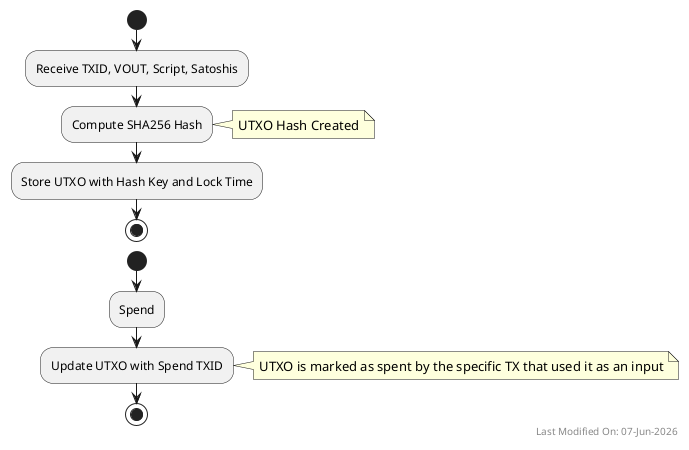 @startuml
start
:Receive TXID, VOUT, Script, Satoshis;
:Compute SHA256 Hash;
note right: UTXO Hash Created
:Store UTXO with Hash Key and Lock Time;

stop

start
:Spend;
:Update UTXO with Spend TXID;
note right: UTXO is marked as spent by the specific TX that used it as an input
stop

right footer Last Modified On: %date("dd-MMM-yyyy")

@enduml
